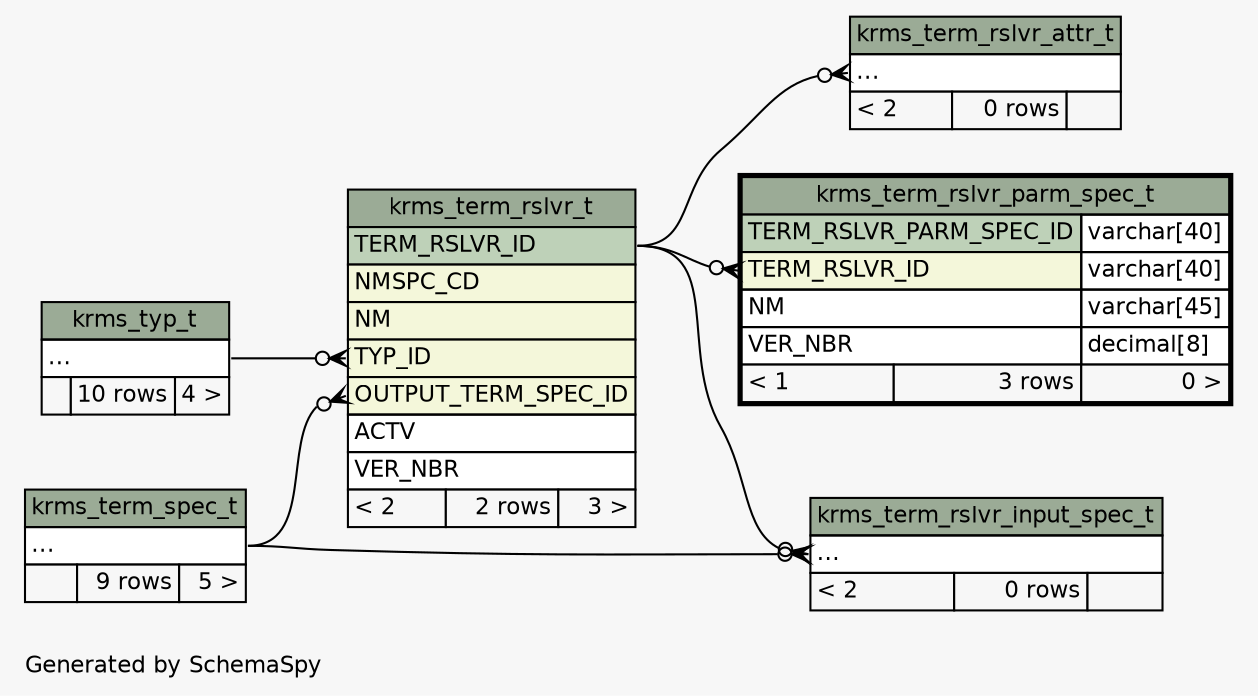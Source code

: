 // dot 2.28.0 on Mac OS X 10.7.2
// SchemaSpy rev 590
digraph "twoDegreesRelationshipsDiagram" {
  graph [
    rankdir="RL"
    bgcolor="#f7f7f7"
    label="\nGenerated by SchemaSpy"
    labeljust="l"
    nodesep="0.18"
    ranksep="0.46"
    fontname="Helvetica"
    fontsize="11"
  ];
  node [
    fontname="Helvetica"
    fontsize="11"
    shape="plaintext"
  ];
  edge [
    arrowsize="0.8"
  ];
  "krms_term_rslvr_attr_t":"elipses":w -> "krms_term_rslvr_t":"TERM_RSLVR_ID":e [arrowhead=none dir=back arrowtail=crowodot];
  "krms_term_rslvr_input_spec_t":"elipses":w -> "krms_term_rslvr_t":"TERM_RSLVR_ID":e [arrowhead=none dir=back arrowtail=crowodot];
  "krms_term_rslvr_input_spec_t":"elipses":w -> "krms_term_spec_t":"elipses":e [arrowhead=none dir=back arrowtail=crowodot];
  "krms_term_rslvr_parm_spec_t":"TERM_RSLVR_ID":w -> "krms_term_rslvr_t":"TERM_RSLVR_ID":e [arrowhead=none dir=back arrowtail=crowodot];
  "krms_term_rslvr_t":"OUTPUT_TERM_SPEC_ID":w -> "krms_term_spec_t":"elipses":e [arrowhead=none dir=back arrowtail=crowodot];
  "krms_term_rslvr_t":"TYP_ID":w -> "krms_typ_t":"elipses":e [arrowhead=none dir=back arrowtail=crowodot];
  "krms_term_rslvr_attr_t" [
    label=<
    <TABLE BORDER="0" CELLBORDER="1" CELLSPACING="0" BGCOLOR="#ffffff">
      <TR><TD COLSPAN="3" BGCOLOR="#9bab96" ALIGN="CENTER">krms_term_rslvr_attr_t</TD></TR>
      <TR><TD PORT="elipses" COLSPAN="3" ALIGN="LEFT">...</TD></TR>
      <TR><TD ALIGN="LEFT" BGCOLOR="#f7f7f7">&lt; 2</TD><TD ALIGN="RIGHT" BGCOLOR="#f7f7f7">0 rows</TD><TD ALIGN="RIGHT" BGCOLOR="#f7f7f7">  </TD></TR>
    </TABLE>>
    URL="krms_term_rslvr_attr_t.html"
    tooltip="krms_term_rslvr_attr_t"
  ];
  "krms_term_rslvr_input_spec_t" [
    label=<
    <TABLE BORDER="0" CELLBORDER="1" CELLSPACING="0" BGCOLOR="#ffffff">
      <TR><TD COLSPAN="3" BGCOLOR="#9bab96" ALIGN="CENTER">krms_term_rslvr_input_spec_t</TD></TR>
      <TR><TD PORT="elipses" COLSPAN="3" ALIGN="LEFT">...</TD></TR>
      <TR><TD ALIGN="LEFT" BGCOLOR="#f7f7f7">&lt; 2</TD><TD ALIGN="RIGHT" BGCOLOR="#f7f7f7">0 rows</TD><TD ALIGN="RIGHT" BGCOLOR="#f7f7f7">  </TD></TR>
    </TABLE>>
    URL="krms_term_rslvr_input_spec_t.html"
    tooltip="krms_term_rslvr_input_spec_t"
  ];
  "krms_term_rslvr_parm_spec_t" [
    label=<
    <TABLE BORDER="2" CELLBORDER="1" CELLSPACING="0" BGCOLOR="#ffffff">
      <TR><TD COLSPAN="3" BGCOLOR="#9bab96" ALIGN="CENTER">krms_term_rslvr_parm_spec_t</TD></TR>
      <TR><TD PORT="TERM_RSLVR_PARM_SPEC_ID" COLSPAN="2" BGCOLOR="#bed1b8" ALIGN="LEFT">TERM_RSLVR_PARM_SPEC_ID</TD><TD PORT="TERM_RSLVR_PARM_SPEC_ID.type" ALIGN="LEFT">varchar[40]</TD></TR>
      <TR><TD PORT="TERM_RSLVR_ID" COLSPAN="2" BGCOLOR="#f4f7da" ALIGN="LEFT">TERM_RSLVR_ID</TD><TD PORT="TERM_RSLVR_ID.type" ALIGN="LEFT">varchar[40]</TD></TR>
      <TR><TD PORT="NM" COLSPAN="2" ALIGN="LEFT">NM</TD><TD PORT="NM.type" ALIGN="LEFT">varchar[45]</TD></TR>
      <TR><TD PORT="VER_NBR" COLSPAN="2" ALIGN="LEFT">VER_NBR</TD><TD PORT="VER_NBR.type" ALIGN="LEFT">decimal[8]</TD></TR>
      <TR><TD ALIGN="LEFT" BGCOLOR="#f7f7f7">&lt; 1</TD><TD ALIGN="RIGHT" BGCOLOR="#f7f7f7">3 rows</TD><TD ALIGN="RIGHT" BGCOLOR="#f7f7f7">0 &gt;</TD></TR>
    </TABLE>>
    URL="krms_term_rslvr_parm_spec_t.html"
    tooltip="krms_term_rslvr_parm_spec_t"
  ];
  "krms_term_rslvr_t" [
    label=<
    <TABLE BORDER="0" CELLBORDER="1" CELLSPACING="0" BGCOLOR="#ffffff">
      <TR><TD COLSPAN="3" BGCOLOR="#9bab96" ALIGN="CENTER">krms_term_rslvr_t</TD></TR>
      <TR><TD PORT="TERM_RSLVR_ID" COLSPAN="3" BGCOLOR="#bed1b8" ALIGN="LEFT">TERM_RSLVR_ID</TD></TR>
      <TR><TD PORT="NMSPC_CD" COLSPAN="3" BGCOLOR="#f4f7da" ALIGN="LEFT">NMSPC_CD</TD></TR>
      <TR><TD PORT="NM" COLSPAN="3" BGCOLOR="#f4f7da" ALIGN="LEFT">NM</TD></TR>
      <TR><TD PORT="TYP_ID" COLSPAN="3" BGCOLOR="#f4f7da" ALIGN="LEFT">TYP_ID</TD></TR>
      <TR><TD PORT="OUTPUT_TERM_SPEC_ID" COLSPAN="3" BGCOLOR="#f4f7da" ALIGN="LEFT">OUTPUT_TERM_SPEC_ID</TD></TR>
      <TR><TD PORT="ACTV" COLSPAN="3" ALIGN="LEFT">ACTV</TD></TR>
      <TR><TD PORT="VER_NBR" COLSPAN="3" ALIGN="LEFT">VER_NBR</TD></TR>
      <TR><TD ALIGN="LEFT" BGCOLOR="#f7f7f7">&lt; 2</TD><TD ALIGN="RIGHT" BGCOLOR="#f7f7f7">2 rows</TD><TD ALIGN="RIGHT" BGCOLOR="#f7f7f7">3 &gt;</TD></TR>
    </TABLE>>
    URL="krms_term_rslvr_t.html"
    tooltip="krms_term_rslvr_t"
  ];
  "krms_term_spec_t" [
    label=<
    <TABLE BORDER="0" CELLBORDER="1" CELLSPACING="0" BGCOLOR="#ffffff">
      <TR><TD COLSPAN="3" BGCOLOR="#9bab96" ALIGN="CENTER">krms_term_spec_t</TD></TR>
      <TR><TD PORT="elipses" COLSPAN="3" ALIGN="LEFT">...</TD></TR>
      <TR><TD ALIGN="LEFT" BGCOLOR="#f7f7f7">  </TD><TD ALIGN="RIGHT" BGCOLOR="#f7f7f7">9 rows</TD><TD ALIGN="RIGHT" BGCOLOR="#f7f7f7">5 &gt;</TD></TR>
    </TABLE>>
    URL="krms_term_spec_t.html"
    tooltip="krms_term_spec_t"
  ];
  "krms_typ_t" [
    label=<
    <TABLE BORDER="0" CELLBORDER="1" CELLSPACING="0" BGCOLOR="#ffffff">
      <TR><TD COLSPAN="3" BGCOLOR="#9bab96" ALIGN="CENTER">krms_typ_t</TD></TR>
      <TR><TD PORT="elipses" COLSPAN="3" ALIGN="LEFT">...</TD></TR>
      <TR><TD ALIGN="LEFT" BGCOLOR="#f7f7f7">  </TD><TD ALIGN="RIGHT" BGCOLOR="#f7f7f7">10 rows</TD><TD ALIGN="RIGHT" BGCOLOR="#f7f7f7">4 &gt;</TD></TR>
    </TABLE>>
    URL="krms_typ_t.html"
    tooltip="krms_typ_t"
  ];
}

